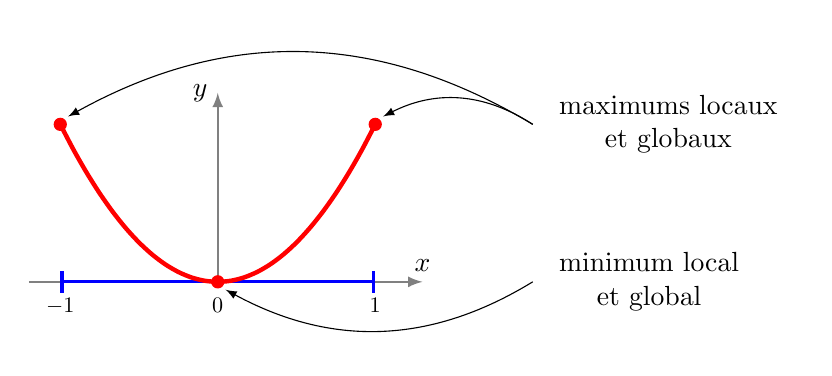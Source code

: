 \begin{tikzpicture}[scale=2]

	\draw[->,>=latex,thick,gray] (-1.2,0) -- (1.3,0) node[above,black] {$x$};
	\draw[->,>=latex, thick,gray] (0,0) -- (0,1.2) node[left,black] {$y$};


      \draw[|-|,blue,very thick] (-1,0)--(1,0);
      \node at (-1,0) [below=3pt,scale=0.8] {$-1$};
      \node at (0,0) [below=3pt,scale=0.8] {$0$};
      \node at (1,0) [below=3pt,scale=0.8] {$1$};

    \draw[domain=-1:1,red,ultra thick,smooth] plot (\x,{\x*\x});

  \fill[red] (0,0) circle(1.2pt);
  \fill[red] (1,1) circle(1.2pt);
  \fill[red] (-1,1) circle(1.2pt);


    \coordinate (P) at (2,1);
    \draw[<-,>=latex] (-1+0.05,1+0.05) to[bend left](P)node[right] {\begin{tabular}{c}maximums locaux\\et globaux\end{tabular}};
   \draw[<-,>=latex] (1+0.05,1+0.05)  to[bend left] (P);

    \coordinate (Q) at (2,0);
    \draw[<-,>=latex] (0.05,-0.05) to[bend right](Q)node[right] {\begin{tabular}{c}minimum local\\ et global\end{tabular}};


\end{tikzpicture}
